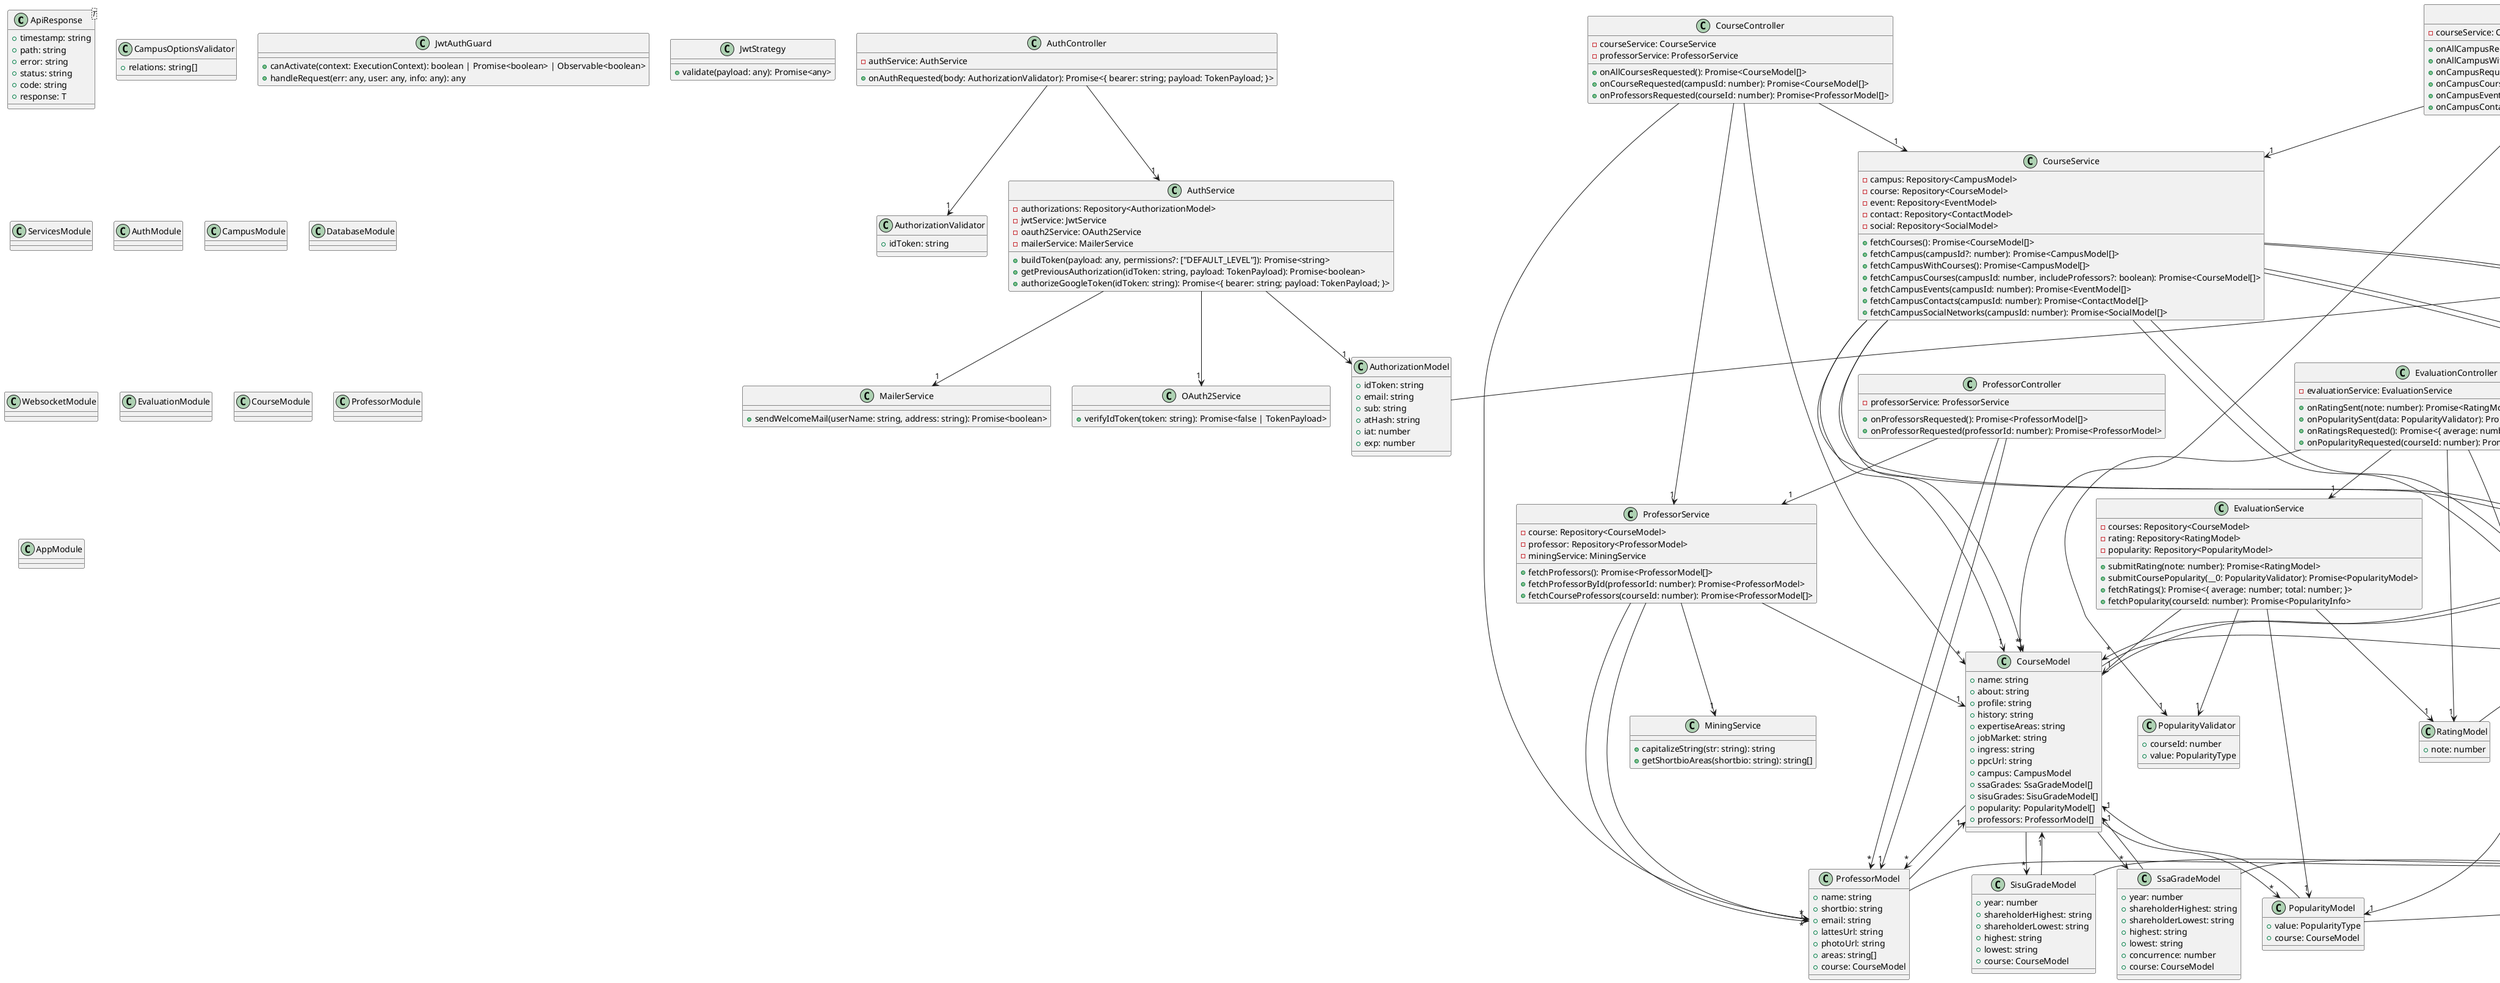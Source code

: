 @startuml
class ApiResponse<T> {
    +timestamp: string
    +path: string
    +error: string
    +status: string
    +code: string
    +response: T
}
class AuthorizationValidator {
    +idToken: string
}
class CampusOptionsValidator {
    +relations: string[]
}
class CampusNotFoundException extends NotFoundException
class CourseNotFoundException extends NotFoundException
class InvalidObjectException extends BadRequestException
class OutdatedVersionException extends HttpException
class ServerTimeoutException extends RequestTimeoutException
class OAuth2UnauthorizedException extends UnauthorizedException
class BaseModel extends BaseEntity {
    +id: number
    +createdAt: number
    +updatedAt?: number
    +validate(): Promise<void>
    +update(): Promise<void>
}
class EventModel extends BaseModel {
    +name: string
    +link: string
    +campus: CampusModel
}
class SocialModel extends BaseModel {
    +name: SocialNetwork
    +value: string
    +campus: CampusModel
}
class SsaGradeModel extends BaseModel {
    +year: number
    +shareholderHighest: string
    +shareholderLowest: string
    +highest: string
    +lowest: string
    +concurrence: number
    +course: CourseModel
}
class ProfessorModel extends BaseModel {
    +name: string
    +shortbio: string
    +email: string
    +lattesUrl: string
    +photoUrl: string
    +areas: string[]
    +course: CourseModel
}
class SisuGradeModel extends BaseModel {
    +year: number
    +shareholderHighest: string
    +shareholderLowest: string
    +highest: string
    +lowest: string
    +course: CourseModel
}
class PopularityModel extends BaseModel {
    +value: PopularityType
    +course: CourseModel
}
class CourseModel extends BaseModel {
    +name: string
    +about: string
    +profile: string
    +history: string
    +expertiseAreas: string
    +jobMarket: string
    +ingress: string
    +ppcUrl: string
    +campus: CampusModel
    +ssaGrades: SsaGradeModel[]
    +sisuGrades: SisuGradeModel[]
    +popularity: PopularityModel[]
    +professors: ProfessorModel[]
}
class ContactModel extends BaseModel {
    +categoryName: string
    +fieldIcon: string
    +value: string
    +campus: CampusModel
}
class CampusModel extends BaseModel {
    +name: string
    +description: string
    +latitude: string
    +longitude: string
    +events: EventModel[]
    +socialNetworks: SocialModel[]
    +contacts: ContactModel[]
    +courses: CourseModel[]
}
class RatingModel extends BaseModel {
    +note: number
}
class AuthorizationModel extends BaseModel {
    +idToken: string
    +email: string
    +sub: string
    +atHash: string
    +iat: number
    +exp: number
}
class PopularityValidator {
    +courseId: number
    +value: PopularityType
}
class CourseService {
    -campus: Repository<CampusModel>
    -course: Repository<CourseModel>
    -event: Repository<EventModel>
    -contact: Repository<ContactModel>
    -social: Repository<SocialModel>
    +fetchCourses(): Promise<CourseModel[]>
    +fetchCampus(campusId?: number): Promise<CampusModel[]>
    +fetchCampusWithCourses(): Promise<CampusModel[]>
    +fetchCampusCourses(campusId: number, includeProfessors?: boolean): Promise<CourseModel[]>
    +fetchCampusEvents(campusId: number): Promise<EventModel[]>
    +fetchCampusContacts(campusId: number): Promise<ContactModel[]>
    +fetchCampusSocialNetworks(campusId: number): Promise<SocialModel[]>
}
class JwtAuthGuard {
    +canActivate(context: ExecutionContext): boolean | Promise<boolean> | Observable<boolean>
    +handleRequest(err: any, user: any, info: any): any
}
class AuthorizeGuard implements CanActivate {
    -reflector: Reflector
    +canActivate(context: ExecutionContext): boolean | Promise<boolean> | Observable<boolean>
}
class MailerService {
    +sendWelcomeMail(userName: string, address: string): Promise<boolean>
}
class OAuth2Service {
    +verifyIdToken(token: string): Promise<false | TokenPayload>
}
class AuthService {
    -authorizations: Repository<AuthorizationModel>
    -jwtService: JwtService
    -oauth2Service: OAuth2Service
    -mailerService: MailerService
    +buildToken(payload: any, permissions?: ["DEFAULT_LEVEL"]): Promise<string>
    +getPreviousAuthorization(idToken: string, payload: TokenPayload): Promise<boolean>
    +authorizeGoogleToken(idToken: string): Promise<{ bearer: string; payload: TokenPayload; }>
}
class EvaluationService {
    -courses: Repository<CourseModel>
    -rating: Repository<RatingModel>
    -popularity: Repository<PopularityModel>
    +submitRating(note: number): Promise<RatingModel>
    +submitCoursePopularity(__0: PopularityValidator): Promise<PopularityModel>
    +fetchRatings(): Promise<{ average: number; total: number; }>
    +fetchPopularity(courseId: number): Promise<PopularityInfo>
}
class MiningService {
    +capitalizeString(str: string): string
    +getShortbioAreas(shortbio: string): string[]
}
class JwtStrategy {
    +validate(payload: any): Promise<any>
}
class ProfessorService {
    -course: Repository<CourseModel>
    -professor: Repository<ProfessorModel>
    -miningService: MiningService
    +fetchProfessors(): Promise<ProfessorModel[]>
    +fetchProfessorById(professorId: number): Promise<ProfessorModel>
    +fetchCourseProfessors(courseId: number): Promise<ProfessorModel[]>
}
class AuthController {
    -authService: AuthService
    +onAuthRequested(body: AuthorizationValidator): Promise<{ bearer: string; payload: TokenPayload; }>
}
class CampusController {
    -courseService: CourseService
    +onAllCampusRequested(): Promise<CampusModel[]>
    +onAllCampusWithCoursesRequested(): Promise<CampusModel[]>
    +onCampusRequested(campusId: number): Promise<CampusModel[]>
    +onCampusCoursesRequested(campusId: number): Promise<CourseModel[]>
    +onCampusEventsRequested(campusId: number): Promise<EventModel[]>
    +onCampusContactsRequested(campusId: number): Promise<ContactModel[]>
}
class CourseController {
    -courseService: CourseService
    -professorService: ProfessorService
    +onAllCoursesRequested(): Promise<CourseModel[]>
    +onCourseRequested(campusId: number): Promise<CourseModel[]>
    +onProfessorsRequested(courseId: number): Promise<ProfessorModel[]>
}
class EvaluationController {
    -evaluationService: EvaluationService
    +onRatingSent(note: number): Promise<RatingModel>
    +onPopularitySent(data: PopularityValidator): Promise<PopularityModel>
    +onRatingsRequested(): Promise<{ average: number; total: number; }>
    +onPopularityRequested(courseId: number): Promise<PopularityInfo>
}
class ProfessorController {
    -professorService: ProfessorService
    +onProfessorsRequested(): Promise<ProfessorModel[]>
    +onProfessorRequested(professorId: number): Promise<ProfessorModel>
}
class HttpExceptionFilter implements ExceptionFilter {
    -logger: Logger
    +getExceptionName(exception: HttpException): string
    +catch(exception: HttpException, host: ArgumentsHost): Promise<void>
}
class UnhandledErrorFilter implements ExceptionFilter {
    -logger: Logger
    +getExceptionName(exception: Error): string
    +catch(exception: Error, host: ArgumentsHost): Promise<void>
}
class CacheRequestInterceptor extends CacheInterceptor {
    +trackBy(context: ExecutionContext): string
}
class ResponseInterceptor implements NestInterceptor {
    +intercept(context: ExecutionContext, next: CallHandler<any>): Observable<any>
}
class TimeoutInterceptor implements NestInterceptor {
    +intercept(context: ExecutionContext, next: CallHandler<any>): Observable<any>
}
class VersionInterceptor implements NestInterceptor {
    +intercept(context: ExecutionContext, next: CallHandler<any>): Observable<any>
}
class ServicesModule
class AuthModule
class CampusModule
class DatabaseModule
class WebSockGateway implements OnGatewayConnection, OnGatewayDisconnect {
    +clients: WebSocket[]
    +handleConnection(client: WebSocket, args: any[]): void
    +handleDisconnect(client: any): void
    +onBroadcast(data: any): void
}
class WebsocketModule
class EvaluationModule
class CourseModule
class ProfessorModule
class AppModule
EventModel --> "1" CampusModel
SocialModel --> "1" CampusModel
SsaGradeModel --> "1" CourseModel
ProfessorModel --> "1" CourseModel
SisuGradeModel --> "1" CourseModel
PopularityModel --> "1" CourseModel
CourseModel --> "1" CampusModel
CourseModel --> "*" SsaGradeModel
CourseModel --> "*" SisuGradeModel
CourseModel --> "*" PopularityModel
CourseModel --> "*" ProfessorModel
ContactModel --> "1" CampusModel
CampusModel --> "*" EventModel
CampusModel --> "*" SocialModel
CampusModel --> "*" ContactModel
CampusModel --> "*" CourseModel
CourseService --> "1" CampusModel
CourseService --> "1" CourseModel
CourseService --> "1" EventModel
CourseService --> "1" ContactModel
CourseService --> "1" SocialModel
CourseService --> "*" CourseModel
CourseService --> "*" CampusModel
CourseService --> "*" EventModel
CourseService --> "*" ContactModel
CourseService --> "*" SocialModel
AuthService --> "1" AuthorizationModel
AuthService --> "1" OAuth2Service
AuthService --> "1" MailerService
EvaluationService --> "1" CourseModel
EvaluationService --> "1" RatingModel
EvaluationService --> "1" PopularityModel
EvaluationService --> "1" PopularityValidator
ProfessorService --> "1" CourseModel
ProfessorService --> "1" ProfessorModel
ProfessorService --> "1" MiningService
ProfessorService --> "*" ProfessorModel
AuthController --> "1" AuthService
AuthController --> "1" AuthorizationValidator
CampusController --> "1" CourseService
CampusController --> "*" CampusModel
CampusController --> "*" CourseModel
CampusController --> "*" EventModel
CampusController --> "*" ContactModel
CourseController --> "1" CourseService
CourseController --> "1" ProfessorService
CourseController --> "*" CourseModel
CourseController --> "*" ProfessorModel
EvaluationController --> "1" EvaluationService
EvaluationController --> "1" RatingModel
EvaluationController --> "1" PopularityValidator
EvaluationController --> "1" PopularityModel
ProfessorController --> "1" ProfessorService
ProfessorController --> "*" ProfessorModel
ProfessorController --> "1" ProfessorModel
@enduml